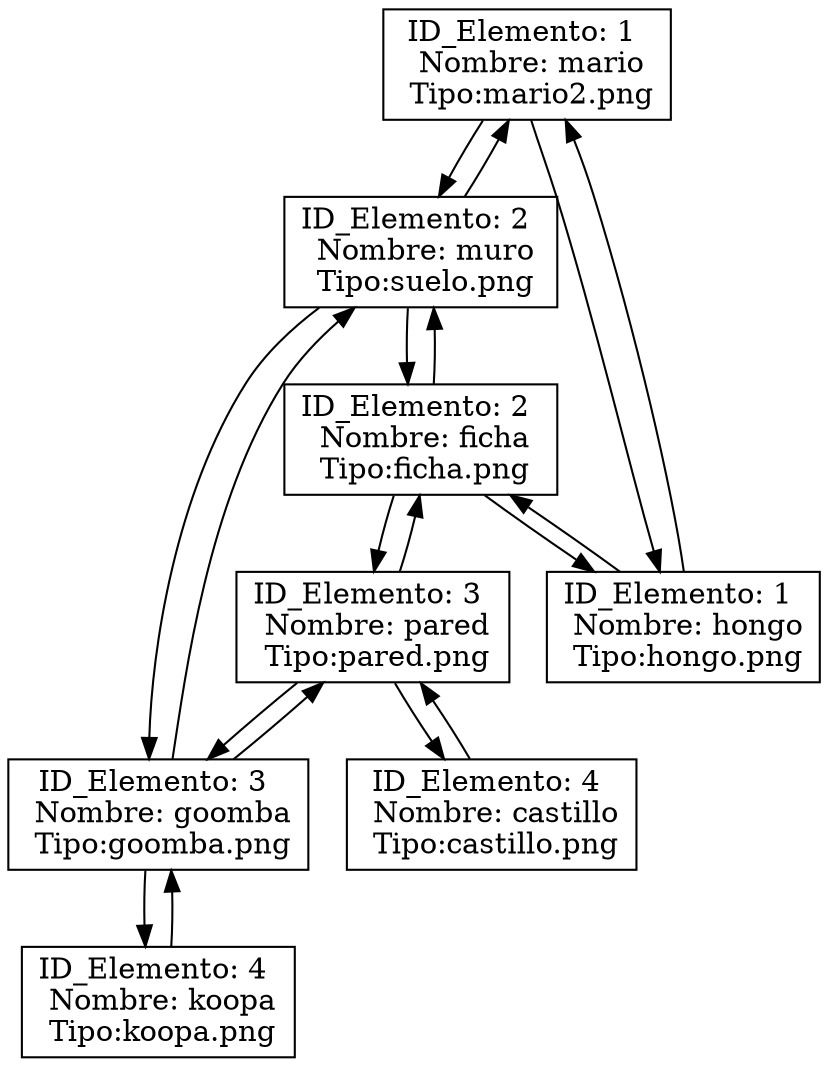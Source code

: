 digraph Matriz{
node [shape=record];
subgraph Fila_1{
graph [rankdir = "LR"];
node [shape=record;];
x_11[label = "ID_Elemento: 1 \n Nombre: mario\n Tipo:mario2.png"];

x_11->x_12;
x_12->x_11;
x_11->x_21;
x_21->x_11;
x_12[label = "ID_Elemento: 2 \n Nombre: muro\n Tipo:suelo.png"];

x_12->x_13;
x_13->x_12;
x_12->x_22;
x_22->x_12;
x_13[label = "ID_Elemento: 3 \n Nombre: goomba\n Tipo:goomba.png"];

x_13->x_14;
x_14->x_13;
x_13->x_23;
x_23->x_13;
x_14[label = "ID_Elemento: 4 \n Nombre: koopa\n Tipo:koopa.png"];

}

subgraph Fila_2{
graph [rankdir = "LR"];
node [shape=record;];
x_21[label = "ID_Elemento: 1 \n Nombre: hongo\n Tipo:hongo.png"];

x_21->x_22;
x_22->x_21;
x_22[label = "ID_Elemento: 2 \n Nombre: ficha\n Tipo:ficha.png"];

x_22->x_23;
x_23->x_22;
x_23[label = "ID_Elemento: 3 \n Nombre: pared\n Tipo:pared.png"];

x_23->x_24;
x_24->x_23;
x_24[label = "ID_Elemento: 4 \n Nombre: castillo\n Tipo:castillo.png"];

}

}

